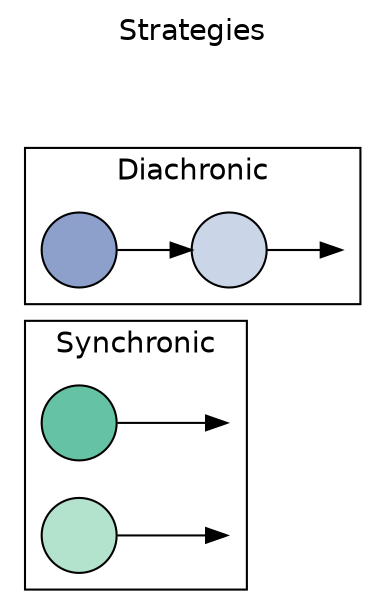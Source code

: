 digraph {
  rankdir=LR;
  label="Strategies";
  labelloc=t;
  fontname=helvetica;
  // bgcolor=transparent;

  node[fontname=helvetica; label=""; style=filled];

  // Set cluster order (top to bottom) by initializing
  // nodes in each cluster starting from bottom to top
  s1, d1;

  // Shapes are projects
  d1, d2, s1, s2[shape=circle];

  // Colors are people
  s1[fillcolor="#66C2A5"];
  s2[fillcolor="#b3e2cd"];
  d1[fillcolor="#8DA0CB"];
  d2[fillcolor="#cbd5e8"];

  // Invisible last nodes
  dinv1, soloinv1, sinv1, sinv2[style=invis, width=0];


  subgraph cluster1 {
    label="Diachronic";
    d1 -> d2 -> dinv1;
  }

  subgraph cluster2 {
    label="Synchronic";
    s1 -> sinv1;
    s2 -> sinv2;
  }

}
